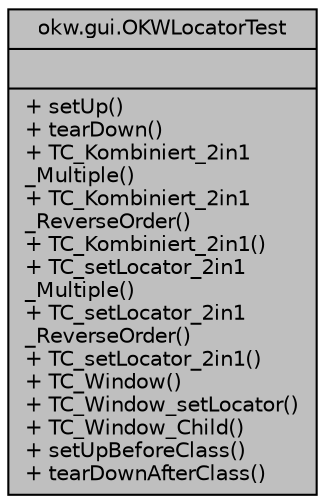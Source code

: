 digraph "okw.gui.OKWLocatorTest"
{
 // INTERACTIVE_SVG=YES
 // LATEX_PDF_SIZE
  edge [fontname="Helvetica",fontsize="10",labelfontname="Helvetica",labelfontsize="10"];
  node [fontname="Helvetica",fontsize="10",shape=record];
  Node1 [label="{okw.gui.OKWLocatorTest\n||+ setUp()\l+ tearDown()\l+ TC_Kombiniert_2in1\l_Multiple()\l+ TC_Kombiniert_2in1\l_ReverseOrder()\l+ TC_Kombiniert_2in1()\l+ TC_setLocator_2in1\l_Multiple()\l+ TC_setLocator_2in1\l_ReverseOrder()\l+ TC_setLocator_2in1()\l+ TC_Window()\l+ TC_Window_setLocator()\l+ TC_Window_Child()\l+ setUpBeforeClass()\l+ tearDownAfterClass()\l}",height=0.2,width=0.4,color="black", fillcolor="grey75", style="filled", fontcolor="black",tooltip="Prüft die Verküpfungen von Locatoren."];
}
